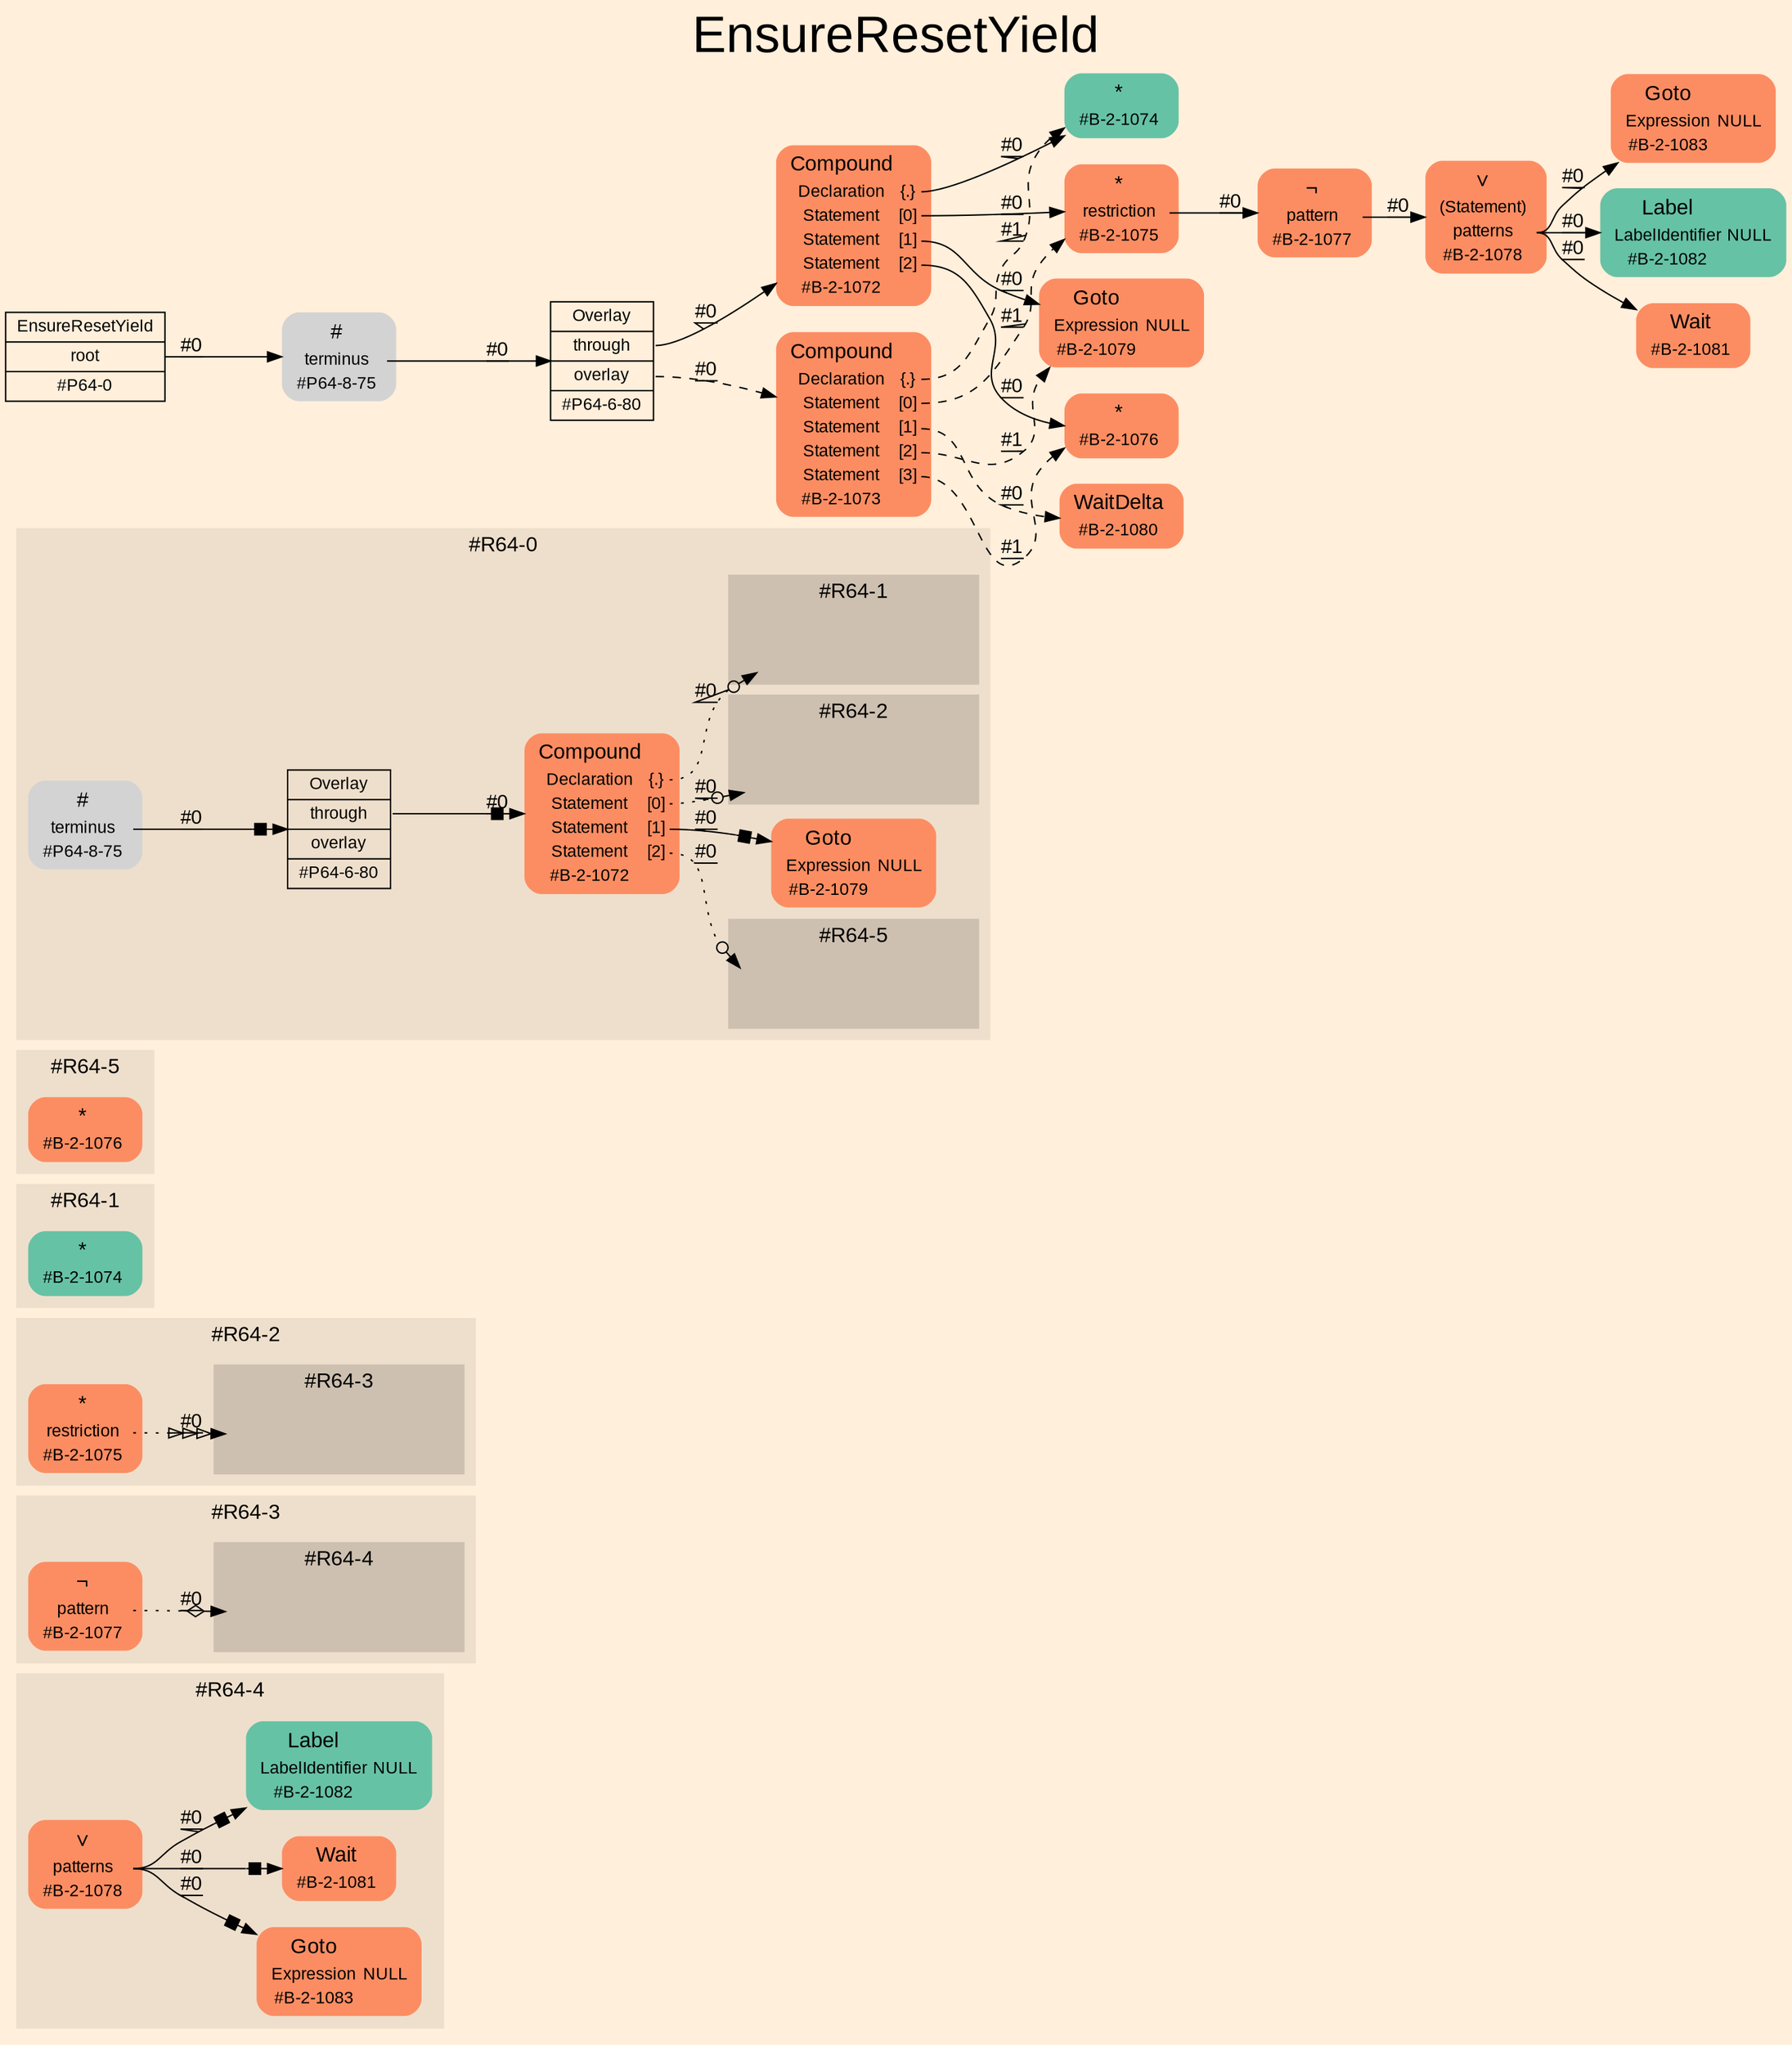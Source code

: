 digraph "EnsureResetYield" {
label = "EnsureResetYield"
labelloc = t
fontsize = "36"
graph [
    rankdir = "LR"
    ranksep = 0.3
    bgcolor = antiquewhite1
    color = black
    fontcolor = black
    fontname = "Arial"
];
node [
    fontname = "Arial"
];
edge [
    fontname = "Arial"
];

// -------------------- figure #R64-4 --------------------
subgraph "cluster#R64-4" {
    label = "#R64-4"
    style = "filled"
    color = antiquewhite2
    fontsize = "15"
    "#R64-4 / #B-2-1081" [
        shape = "plaintext"
        fillcolor = "/set28/2"
        label = <<TABLE BORDER="0" CELLBORDER="0" CELLSPACING="0">
         <TR><TD><FONT POINT-SIZE="15.0">Wait</FONT></TD><TD></TD></TR>
         <TR><TD>#B-2-1081</TD><TD PORT="port0"></TD></TR>
        </TABLE>>
        style = "rounded,filled"
        fontsize = "12"
    ];
    
    "#R64-4 / #B-2-1078" [
        shape = "plaintext"
        fillcolor = "/set28/2"
        label = <<TABLE BORDER="0" CELLBORDER="0" CELLSPACING="0">
         <TR><TD><FONT POINT-SIZE="15.0">∨</FONT></TD><TD></TD></TR>
         <TR><TD>patterns</TD><TD PORT="port0"></TD></TR>
         <TR><TD>#B-2-1078</TD><TD PORT="port1"></TD></TR>
        </TABLE>>
        style = "rounded,filled"
        fontsize = "12"
    ];
    
    "#R64-4 / #B-2-1082" [
        shape = "plaintext"
        fillcolor = "/set28/1"
        label = <<TABLE BORDER="0" CELLBORDER="0" CELLSPACING="0">
         <TR><TD><FONT POINT-SIZE="15.0">Label</FONT></TD><TD></TD></TR>
         <TR><TD>LabelIdentifier</TD><TD PORT="port0">NULL</TD></TR>
         <TR><TD>#B-2-1082</TD><TD PORT="port1"></TD></TR>
        </TABLE>>
        style = "rounded,filled"
        fontsize = "12"
    ];
    
    "#R64-4 / #B-2-1083" [
        shape = "plaintext"
        fillcolor = "/set28/2"
        label = <<TABLE BORDER="0" CELLBORDER="0" CELLSPACING="0">
         <TR><TD><FONT POINT-SIZE="15.0">Goto</FONT></TD><TD></TD></TR>
         <TR><TD>Expression</TD><TD PORT="port0">NULL</TD></TR>
         <TR><TD>#B-2-1083</TD><TD PORT="port1"></TD></TR>
        </TABLE>>
        style = "rounded,filled"
        fontsize = "12"
    ];
    
}


// -------------------- figure #R64-3 --------------------
subgraph "cluster#R64-3" {
    label = "#R64-3"
    style = "filled"
    color = antiquewhite2
    fontsize = "15"
    "#R64-3 / #B-2-1077" [
        shape = "plaintext"
        fillcolor = "/set28/2"
        label = <<TABLE BORDER="0" CELLBORDER="0" CELLSPACING="0">
         <TR><TD><FONT POINT-SIZE="15.0">¬</FONT></TD><TD></TD></TR>
         <TR><TD>pattern</TD><TD PORT="port0"></TD></TR>
         <TR><TD>#B-2-1077</TD><TD PORT="port1"></TD></TR>
        </TABLE>>
        style = "rounded,filled"
        fontsize = "12"
    ];
    
    subgraph "cluster#R64-3 / #R64-4" {
        label = "#R64-4"
        style = "filled"
        color = antiquewhite3
        fontsize = "15"
        "#R64-3 / #0 / #B-2-1078" [
            shape = "none"
            style = "invisible"
        ];
        
    }
    
}


// -------------------- figure #R64-2 --------------------
subgraph "cluster#R64-2" {
    label = "#R64-2"
    style = "filled"
    color = antiquewhite2
    fontsize = "15"
    "#R64-2 / #B-2-1075" [
        shape = "plaintext"
        fillcolor = "/set28/2"
        label = <<TABLE BORDER="0" CELLBORDER="0" CELLSPACING="0">
         <TR><TD><FONT POINT-SIZE="15.0">*</FONT></TD><TD></TD></TR>
         <TR><TD>restriction</TD><TD PORT="port0"></TD></TR>
         <TR><TD>#B-2-1075</TD><TD PORT="port1"></TD></TR>
        </TABLE>>
        style = "rounded,filled"
        fontsize = "12"
    ];
    
    subgraph "cluster#R64-2 / #R64-3" {
        label = "#R64-3"
        style = "filled"
        color = antiquewhite3
        fontsize = "15"
        "#R64-2 / #0 / #B-2-1077" [
            shape = "none"
            style = "invisible"
        ];
        
    }
    
}


// -------------------- figure #R64-1 --------------------
subgraph "cluster#R64-1" {
    label = "#R64-1"
    style = "filled"
    color = antiquewhite2
    fontsize = "15"
    "#R64-1 / #B-2-1074" [
        shape = "plaintext"
        fillcolor = "/set28/1"
        label = <<TABLE BORDER="0" CELLBORDER="0" CELLSPACING="0">
         <TR><TD><FONT POINT-SIZE="15.0">*</FONT></TD><TD></TD></TR>
         <TR><TD>#B-2-1074</TD><TD PORT="port0"></TD></TR>
        </TABLE>>
        style = "rounded,filled"
        fontsize = "12"
    ];
    
}


// -------------------- figure #R64-5 --------------------
subgraph "cluster#R64-5" {
    label = "#R64-5"
    style = "filled"
    color = antiquewhite2
    fontsize = "15"
    "#R64-5 / #B-2-1076" [
        shape = "plaintext"
        fillcolor = "/set28/2"
        label = <<TABLE BORDER="0" CELLBORDER="0" CELLSPACING="0">
         <TR><TD><FONT POINT-SIZE="15.0">*</FONT></TD><TD></TD></TR>
         <TR><TD>#B-2-1076</TD><TD PORT="port0"></TD></TR>
        </TABLE>>
        style = "rounded,filled"
        fontsize = "12"
    ];
    
}


// -------------------- figure #R64-0 --------------------
subgraph "cluster#R64-0" {
    label = "#R64-0"
    style = "filled"
    color = antiquewhite2
    fontsize = "15"
    "#R64-0 / #B-2-1072" [
        shape = "plaintext"
        fillcolor = "/set28/2"
        label = <<TABLE BORDER="0" CELLBORDER="0" CELLSPACING="0">
         <TR><TD><FONT POINT-SIZE="15.0">Compound</FONT></TD><TD></TD></TR>
         <TR><TD>Declaration</TD><TD PORT="port0">{.}</TD></TR>
         <TR><TD>Statement</TD><TD PORT="port1">[0]</TD></TR>
         <TR><TD>Statement</TD><TD PORT="port2">[1]</TD></TR>
         <TR><TD>Statement</TD><TD PORT="port3">[2]</TD></TR>
         <TR><TD>#B-2-1072</TD><TD PORT="port4"></TD></TR>
        </TABLE>>
        style = "rounded,filled"
        fontsize = "12"
    ];
    
    "#R64-0 / #B-2-1079" [
        shape = "plaintext"
        fillcolor = "/set28/2"
        label = <<TABLE BORDER="0" CELLBORDER="0" CELLSPACING="0">
         <TR><TD><FONT POINT-SIZE="15.0">Goto</FONT></TD><TD></TD></TR>
         <TR><TD>Expression</TD><TD PORT="port0">NULL</TD></TR>
         <TR><TD>#B-2-1079</TD><TD PORT="port1"></TD></TR>
        </TABLE>>
        style = "rounded,filled"
        fontsize = "12"
    ];
    
    "#R64-0 / #P64-8-75" [
        shape = "plaintext"
        label = <<TABLE BORDER="0" CELLBORDER="0" CELLSPACING="0">
         <TR><TD><FONT POINT-SIZE="15.0">#</FONT></TD><TD></TD></TR>
         <TR><TD>terminus</TD><TD PORT="port0"></TD></TR>
         <TR><TD>#P64-8-75</TD><TD PORT="port1"></TD></TR>
        </TABLE>>
        style = "rounded,filled"
        fontsize = "12"
    ];
    
    "#R64-0 / #P64-6-80" [
        shape = "record"
        fillcolor = antiquewhite2
        label = "<fixed> Overlay | <port0> through | <port1> overlay | <port2> #P64-6-80"
        style = "filled"
        fontsize = "12"
        color = black
        fontcolor = black
    ];
    
    subgraph "cluster#R64-0 / #R64-5" {
        label = "#R64-5"
        style = "filled"
        color = antiquewhite3
        fontsize = "15"
        "#R64-0 / #0 / #B-2-1076" [
            shape = "none"
            style = "invisible"
        ];
        
    }
    
    subgraph "cluster#R64-0 / #R64-1" {
        label = "#R64-1"
        style = "filled"
        color = antiquewhite3
        fontsize = "15"
        "#R64-0 / #0 / #B-2-1074" [
            shape = "none"
            style = "invisible"
        ];
        
    }
    
    subgraph "cluster#R64-0 / #R64-2" {
        label = "#R64-2"
        style = "filled"
        color = antiquewhite3
        fontsize = "15"
        "#R64-0 / #0 / #B-2-1075" [
            shape = "none"
            style = "invisible"
        ];
        
    }
    
}


// -------------------- transformation figure --------------------
"CR#P64-0" [
    shape = "record"
    fillcolor = antiquewhite1
    label = "<fixed> EnsureResetYield | <port0> root | <port1> #P64-0"
    style = "filled"
    fontsize = "12"
    color = black
    fontcolor = black
];

"#P64-8-75" [
    shape = "plaintext"
    label = <<TABLE BORDER="0" CELLBORDER="0" CELLSPACING="0">
     <TR><TD><FONT POINT-SIZE="15.0">#</FONT></TD><TD></TD></TR>
     <TR><TD>terminus</TD><TD PORT="port0"></TD></TR>
     <TR><TD>#P64-8-75</TD><TD PORT="port1"></TD></TR>
    </TABLE>>
    style = "rounded,filled"
    fontsize = "12"
];

"#P64-6-80" [
    shape = "record"
    fillcolor = antiquewhite1
    label = "<fixed> Overlay | <port0> through | <port1> overlay | <port2> #P64-6-80"
    style = "filled"
    fontsize = "12"
    color = black
    fontcolor = black
];

"#B-2-1072" [
    shape = "plaintext"
    fillcolor = "/set28/2"
    label = <<TABLE BORDER="0" CELLBORDER="0" CELLSPACING="0">
     <TR><TD><FONT POINT-SIZE="15.0">Compound</FONT></TD><TD></TD></TR>
     <TR><TD>Declaration</TD><TD PORT="port0">{.}</TD></TR>
     <TR><TD>Statement</TD><TD PORT="port1">[0]</TD></TR>
     <TR><TD>Statement</TD><TD PORT="port2">[1]</TD></TR>
     <TR><TD>Statement</TD><TD PORT="port3">[2]</TD></TR>
     <TR><TD>#B-2-1072</TD><TD PORT="port4"></TD></TR>
    </TABLE>>
    style = "rounded,filled"
    fontsize = "12"
];

"#B-2-1074" [
    shape = "plaintext"
    fillcolor = "/set28/1"
    label = <<TABLE BORDER="0" CELLBORDER="0" CELLSPACING="0">
     <TR><TD><FONT POINT-SIZE="15.0">*</FONT></TD><TD></TD></TR>
     <TR><TD>#B-2-1074</TD><TD PORT="port0"></TD></TR>
    </TABLE>>
    style = "rounded,filled"
    fontsize = "12"
];

"#B-2-1075" [
    shape = "plaintext"
    fillcolor = "/set28/2"
    label = <<TABLE BORDER="0" CELLBORDER="0" CELLSPACING="0">
     <TR><TD><FONT POINT-SIZE="15.0">*</FONT></TD><TD></TD></TR>
     <TR><TD>restriction</TD><TD PORT="port0"></TD></TR>
     <TR><TD>#B-2-1075</TD><TD PORT="port1"></TD></TR>
    </TABLE>>
    style = "rounded,filled"
    fontsize = "12"
];

"#B-2-1077" [
    shape = "plaintext"
    fillcolor = "/set28/2"
    label = <<TABLE BORDER="0" CELLBORDER="0" CELLSPACING="0">
     <TR><TD><FONT POINT-SIZE="15.0">¬</FONT></TD><TD></TD></TR>
     <TR><TD>pattern</TD><TD PORT="port0"></TD></TR>
     <TR><TD>#B-2-1077</TD><TD PORT="port1"></TD></TR>
    </TABLE>>
    style = "rounded,filled"
    fontsize = "12"
];

"#B-2-1078" [
    shape = "plaintext"
    fillcolor = "/set28/2"
    label = <<TABLE BORDER="0" CELLBORDER="0" CELLSPACING="0">
     <TR><TD><FONT POINT-SIZE="15.0">∨</FONT></TD><TD></TD></TR>
     <TR><TD>(Statement)</TD><TD PORT="port0"></TD></TR>
     <TR><TD>patterns</TD><TD PORT="port1"></TD></TR>
     <TR><TD>#B-2-1078</TD><TD PORT="port2"></TD></TR>
    </TABLE>>
    style = "rounded,filled"
    fontsize = "12"
];

"#B-2-1083" [
    shape = "plaintext"
    fillcolor = "/set28/2"
    label = <<TABLE BORDER="0" CELLBORDER="0" CELLSPACING="0">
     <TR><TD><FONT POINT-SIZE="15.0">Goto</FONT></TD><TD></TD></TR>
     <TR><TD>Expression</TD><TD PORT="port0">NULL</TD></TR>
     <TR><TD>#B-2-1083</TD><TD PORT="port1"></TD></TR>
    </TABLE>>
    style = "rounded,filled"
    fontsize = "12"
];

"#B-2-1082" [
    shape = "plaintext"
    fillcolor = "/set28/1"
    label = <<TABLE BORDER="0" CELLBORDER="0" CELLSPACING="0">
     <TR><TD><FONT POINT-SIZE="15.0">Label</FONT></TD><TD></TD></TR>
     <TR><TD>LabelIdentifier</TD><TD PORT="port0">NULL</TD></TR>
     <TR><TD>#B-2-1082</TD><TD PORT="port1"></TD></TR>
    </TABLE>>
    style = "rounded,filled"
    fontsize = "12"
];

"#B-2-1081" [
    shape = "plaintext"
    fillcolor = "/set28/2"
    label = <<TABLE BORDER="0" CELLBORDER="0" CELLSPACING="0">
     <TR><TD><FONT POINT-SIZE="15.0">Wait</FONT></TD><TD></TD></TR>
     <TR><TD>#B-2-1081</TD><TD PORT="port0"></TD></TR>
    </TABLE>>
    style = "rounded,filled"
    fontsize = "12"
];

"#B-2-1079" [
    shape = "plaintext"
    fillcolor = "/set28/2"
    label = <<TABLE BORDER="0" CELLBORDER="0" CELLSPACING="0">
     <TR><TD><FONT POINT-SIZE="15.0">Goto</FONT></TD><TD></TD></TR>
     <TR><TD>Expression</TD><TD PORT="port0">NULL</TD></TR>
     <TR><TD>#B-2-1079</TD><TD PORT="port1"></TD></TR>
    </TABLE>>
    style = "rounded,filled"
    fontsize = "12"
];

"#B-2-1076" [
    shape = "plaintext"
    fillcolor = "/set28/2"
    label = <<TABLE BORDER="0" CELLBORDER="0" CELLSPACING="0">
     <TR><TD><FONT POINT-SIZE="15.0">*</FONT></TD><TD></TD></TR>
     <TR><TD>#B-2-1076</TD><TD PORT="port0"></TD></TR>
    </TABLE>>
    style = "rounded,filled"
    fontsize = "12"
];

"#B-2-1073" [
    shape = "plaintext"
    fillcolor = "/set28/2"
    label = <<TABLE BORDER="0" CELLBORDER="0" CELLSPACING="0">
     <TR><TD><FONT POINT-SIZE="15.0">Compound</FONT></TD><TD></TD></TR>
     <TR><TD>Declaration</TD><TD PORT="port0">{.}</TD></TR>
     <TR><TD>Statement</TD><TD PORT="port1">[0]</TD></TR>
     <TR><TD>Statement</TD><TD PORT="port2">[1]</TD></TR>
     <TR><TD>Statement</TD><TD PORT="port3">[2]</TD></TR>
     <TR><TD>Statement</TD><TD PORT="port4">[3]</TD></TR>
     <TR><TD>#B-2-1073</TD><TD PORT="port5"></TD></TR>
    </TABLE>>
    style = "rounded,filled"
    fontsize = "12"
];

"#B-2-1080" [
    shape = "plaintext"
    fillcolor = "/set28/2"
    label = <<TABLE BORDER="0" CELLBORDER="0" CELLSPACING="0">
     <TR><TD><FONT POINT-SIZE="15.0">WaitDelta</FONT></TD><TD></TD></TR>
     <TR><TD>#B-2-1080</TD><TD PORT="port0"></TD></TR>
    </TABLE>>
    style = "rounded,filled"
    fontsize = "12"
];


// -------------------- links --------------------
// links for block CR#P64-0
"CR#P64-0":port0 -> "#P64-8-75" [
    style="solid"
    label = "#0"
    decorate = true
    color = black
    fontcolor = black
];

// links for block #P64-8-75
"#P64-8-75":port0 -> "#P64-6-80" [
    style="solid"
    label = "#0"
    decorate = true
    color = black
    fontcolor = black
];

// links for block #P64-6-80
"#P64-6-80":port0 -> "#B-2-1072" [
    style="solid"
    label = "#0"
    decorate = true
    color = black
    fontcolor = black
];

"#P64-6-80":port1 -> "#B-2-1073" [
    style="dashed"
    label = "#0"
    decorate = true
    color = black
    fontcolor = black
];

// links for block #B-2-1072
"#B-2-1072":port0 -> "#B-2-1074" [
    style="solid"
    label = "#0"
    decorate = true
    color = black
    fontcolor = black
];

"#B-2-1072":port1 -> "#B-2-1075" [
    style="solid"
    label = "#0"
    decorate = true
    color = black
    fontcolor = black
];

"#B-2-1072":port2 -> "#B-2-1079" [
    style="solid"
    label = "#0"
    decorate = true
    color = black
    fontcolor = black
];

"#B-2-1072":port3 -> "#B-2-1076" [
    style="solid"
    label = "#0"
    decorate = true
    color = black
    fontcolor = black
];

// links for block #B-2-1074
// links for block #B-2-1075
"#B-2-1075":port0 -> "#B-2-1077" [
    style="solid"
    label = "#0"
    decorate = true
    color = black
    fontcolor = black
];

// links for block #B-2-1077
"#B-2-1077":port0 -> "#B-2-1078" [
    style="solid"
    label = "#0"
    decorate = true
    color = black
    fontcolor = black
];

// links for block #B-2-1078
"#B-2-1078":port1 -> "#B-2-1083" [
    style="solid"
    label = "#0"
    decorate = true
    color = black
    fontcolor = black
];

"#B-2-1078":port1 -> "#B-2-1082" [
    style="solid"
    label = "#0"
    decorate = true
    color = black
    fontcolor = black
];

"#B-2-1078":port1 -> "#B-2-1081" [
    style="solid"
    label = "#0"
    decorate = true
    color = black
    fontcolor = black
];

// links for block #B-2-1083
// links for block #B-2-1082
// links for block #B-2-1081
// links for block #B-2-1079
// links for block #B-2-1076
// links for block #B-2-1073
"#B-2-1073":port0 -> "#B-2-1074" [
    style="dashed"
    label = "#1"
    decorate = true
    color = black
    fontcolor = black
];

"#B-2-1073":port1 -> "#B-2-1075" [
    style="dashed"
    label = "#1"
    decorate = true
    color = black
    fontcolor = black
];

"#B-2-1073":port2 -> "#B-2-1080" [
    style="dashed"
    label = "#0"
    decorate = true
    color = black
    fontcolor = black
];

"#B-2-1073":port3 -> "#B-2-1079" [
    style="dashed"
    label = "#1"
    decorate = true
    color = black
    fontcolor = black
];

"#B-2-1073":port4 -> "#B-2-1076" [
    style="dashed"
    label = "#1"
    decorate = true
    color = black
    fontcolor = black
];

// links for block #B-2-1080
// links for block #R64-0 / #B-2-1072
"#R64-0 / #B-2-1072":port0 -> "#R64-0 / #0 / #B-2-1074" [
    style="dotted"
    arrowhead="normalnoneodot"
    label = "#0"
    decorate = true
    color = black
    fontcolor = black
];

"#R64-0 / #B-2-1072":port1 -> "#R64-0 / #0 / #B-2-1075" [
    style="dotted"
    arrowhead="normalnoneodot"
    label = "#0"
    decorate = true
    color = black
    fontcolor = black
];

"#R64-0 / #B-2-1072":port2 -> "#R64-0 / #B-2-1079" [
    style="solid"
    arrowhead="normalnonebox"
    label = "#0"
    decorate = true
    color = black
    fontcolor = black
];

"#R64-0 / #B-2-1072":port3 -> "#R64-0 / #0 / #B-2-1076" [
    style="dotted"
    arrowhead="normalnoneodot"
    label = "#0"
    decorate = true
    color = black
    fontcolor = black
];

// links for block #R64-0 / #B-2-1079
// links for block #R64-0 / #P64-8-75
"#R64-0 / #P64-8-75":port0 -> "#R64-0 / #P64-6-80" [
    style="solid"
    arrowhead="normalnonebox"
    label = "#0"
    decorate = true
    color = black
    fontcolor = black
];

// links for block #R64-0 / #P64-6-80
"#R64-0 / #P64-6-80":port0 -> "#R64-0 / #B-2-1072" [
    style="solid"
    arrowhead="normalnonebox"
    label = "#0"
    decorate = true
    color = black
    fontcolor = black
];

// links for block #R64-0 / #0 / #B-2-1076
// links for block #R64-0 / #0 / #B-2-1074
// links for block #R64-0 / #0 / #B-2-1075
// links for block #R64-5 / #B-2-1076
// links for block #R64-1 / #B-2-1074
// links for block #R64-2 / #B-2-1075
"#R64-2 / #B-2-1075":port0 -> "#R64-2 / #0 / #B-2-1077" [
    style="dotted"
    arrowhead="normalonormalonormalonormal"
    label = "#0"
    decorate = true
    color = black
    fontcolor = black
];

// links for block #R64-2 / #0 / #B-2-1077
// links for block #R64-3 / #B-2-1077
"#R64-3 / #B-2-1077":port0 -> "#R64-3 / #0 / #B-2-1078" [
    style="dotted"
    arrowhead="normalnoneodiamond"
    label = "#0"
    decorate = true
    color = black
    fontcolor = black
];

// links for block #R64-3 / #0 / #B-2-1078
// links for block #R64-4 / #B-2-1081
// links for block #R64-4 / #B-2-1078
"#R64-4 / #B-2-1078":port0 -> "#R64-4 / #B-2-1083" [
    style="solid"
    arrowhead="normalnonebox"
    label = "#0"
    decorate = true
    color = black
    fontcolor = black
];

"#R64-4 / #B-2-1078":port0 -> "#R64-4 / #B-2-1082" [
    style="solid"
    arrowhead="normalnonebox"
    label = "#0"
    decorate = true
    color = black
    fontcolor = black
];

"#R64-4 / #B-2-1078":port0 -> "#R64-4 / #B-2-1081" [
    style="solid"
    arrowhead="normalnonebox"
    label = "#0"
    decorate = true
    color = black
    fontcolor = black
];

// links for block #R64-4 / #B-2-1082
// links for block #R64-4 / #B-2-1083
}
